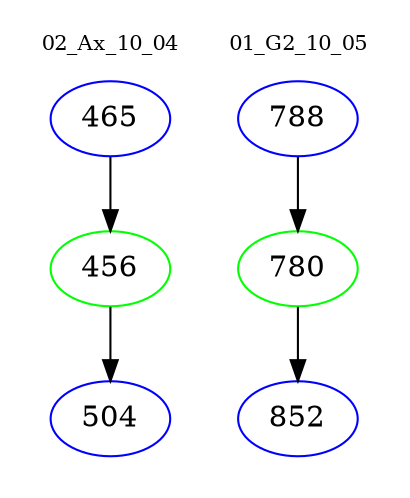 digraph{
subgraph cluster_0 {
color = white
label = "02_Ax_10_04";
fontsize=10;
T0_465 [label="465", color="blue"]
T0_465 -> T0_456 [color="black"]
T0_456 [label="456", color="green"]
T0_456 -> T0_504 [color="black"]
T0_504 [label="504", color="blue"]
}
subgraph cluster_1 {
color = white
label = "01_G2_10_05";
fontsize=10;
T1_788 [label="788", color="blue"]
T1_788 -> T1_780 [color="black"]
T1_780 [label="780", color="green"]
T1_780 -> T1_852 [color="black"]
T1_852 [label="852", color="blue"]
}
}
